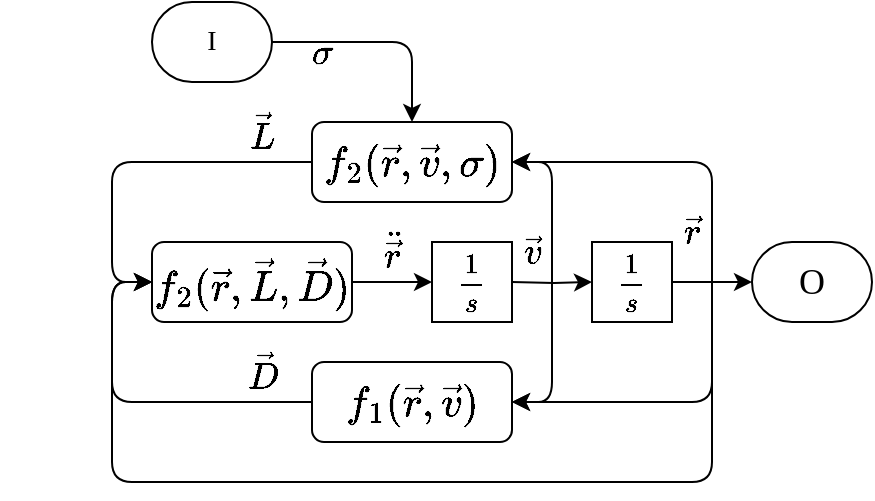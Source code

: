 <mxfile>
    <diagram id="YKh7LrF5BTuSwjBW5BxR" name="Page-1">
        <mxGraphModel dx="703" dy="383" grid="1" gridSize="10" guides="1" tooltips="1" connect="1" arrows="1" fold="1" page="1" pageScale="1" pageWidth="827" pageHeight="1169" math="1" shadow="0">
            <root>
                <mxCell id="0"/>
                <mxCell id="1" parent="0"/>
                <mxCell id="10" style="edgeStyle=none;html=1;entryX=0.5;entryY=0;entryDx=0;entryDy=0;fontSize=18;" parent="1" source="uHtXdqYaOmYZvteWbgWJ-4" target="28" edge="1">
                    <mxGeometry relative="1" as="geometry">
                        <mxPoint x="365" y="80" as="targetPoint"/>
                        <Array as="points">
                            <mxPoint x="350" y="60"/>
                        </Array>
                    </mxGeometry>
                </mxCell>
                <mxCell id="uHtXdqYaOmYZvteWbgWJ-4" value="&lt;font face=&quot;Times New Roman&quot; style=&quot;font-size: 14px&quot;&gt;I&lt;/font&gt;" style="rounded=1;whiteSpace=wrap;html=1;arcSize=50;" parent="1" vertex="1">
                    <mxGeometry x="220" y="40" width="60" height="40" as="geometry"/>
                </mxCell>
                <mxCell id="uHtXdqYaOmYZvteWbgWJ-5" value="&lt;font face=&quot;Times New Roman&quot; style=&quot;font-size: 18px&quot;&gt;O&lt;/font&gt;" style="rounded=1;whiteSpace=wrap;html=1;arcSize=50;" parent="1" vertex="1">
                    <mxGeometry x="520" y="160" width="60" height="40" as="geometry"/>
                </mxCell>
                <mxCell id="dlhDrgj7KIVcupZ_G-h5-3" value="" style="edgeStyle=orthogonalEdgeStyle;rounded=0;orthogonalLoop=1;jettySize=auto;html=1;" parent="1" target="dlhDrgj7KIVcupZ_G-h5-2" edge="1">
                    <mxGeometry relative="1" as="geometry">
                        <mxPoint x="400" y="180" as="sourcePoint"/>
                    </mxGeometry>
                </mxCell>
                <mxCell id="dlhDrgj7KIVcupZ_G-h5-4" value="" style="edgeStyle=orthogonalEdgeStyle;rounded=0;orthogonalLoop=1;jettySize=auto;html=1;entryX=0;entryY=0.5;entryDx=0;entryDy=0;" parent="1" source="dlhDrgj7KIVcupZ_G-h5-2" target="uHtXdqYaOmYZvteWbgWJ-5" edge="1">
                    <mxGeometry relative="1" as="geometry">
                        <mxPoint x="530" y="180" as="targetPoint"/>
                    </mxGeometry>
                </mxCell>
                <mxCell id="dlhDrgj7KIVcupZ_G-h5-2" value="$$\frac{1}{s}$$" style="whiteSpace=wrap;html=1;aspect=fixed;" parent="1" vertex="1">
                    <mxGeometry x="440" y="160" width="40" height="40" as="geometry"/>
                </mxCell>
                <mxCell id="2" value="&lt;span style=&quot;font-family: &amp;#34;times new roman&amp;#34;&quot;&gt;$$\sigma$$&lt;/span&gt;" style="text;html=1;align=center;verticalAlign=middle;resizable=0;points=[];autosize=1;strokeColor=none;fillColor=none;fontSize=18;" parent="1" vertex="1">
                    <mxGeometry x="255" y="50" width="100" height="30" as="geometry"/>
                </mxCell>
                <mxCell id="3" value="&lt;span style=&quot;font-family: &amp;#34;times new roman&amp;#34;&quot;&gt;$$\vec{r}$$&lt;/span&gt;" style="text;html=1;align=center;verticalAlign=middle;resizable=0;points=[];autosize=1;strokeColor=none;fillColor=none;fontSize=18;" parent="1" vertex="1">
                    <mxGeometry x="440" y="140" width="100" height="30" as="geometry"/>
                </mxCell>
                <mxCell id="4" value="&lt;span style=&quot;font-family: &amp;#34;times new roman&amp;#34;&quot;&gt;$$\vec{v}$$&lt;/span&gt;" style="text;html=1;align=center;verticalAlign=middle;resizable=0;points=[];autosize=1;strokeColor=none;fillColor=none;fontSize=18;" parent="1" vertex="1">
                    <mxGeometry x="355" y="150" width="110" height="30" as="geometry"/>
                </mxCell>
                <mxCell id="5" value="$$\frac{1}{s}$$" style="whiteSpace=wrap;html=1;aspect=fixed;" parent="1" vertex="1">
                    <mxGeometry x="360" y="160" width="40" height="40" as="geometry"/>
                </mxCell>
                <mxCell id="12" style="edgeStyle=none;html=1;entryX=0;entryY=0.5;entryDx=0;entryDy=0;fontSize=18;exitX=1;exitY=0.5;exitDx=0;exitDy=0;" parent="1" source="30" target="5" edge="1">
                    <mxGeometry relative="1" as="geometry">
                        <mxPoint x="320" y="180" as="sourcePoint"/>
                    </mxGeometry>
                </mxCell>
                <mxCell id="15" value="&lt;span style=&quot;font-family: &amp;#34;times new roman&amp;#34;&quot;&gt;$$\vec{D}$$&lt;/span&gt;" style="text;html=1;align=center;verticalAlign=middle;resizable=0;points=[];autosize=1;strokeColor=none;fillColor=none;fontSize=18;" parent="1" vertex="1">
                    <mxGeometry x="220" y="210" width="110" height="30" as="geometry"/>
                </mxCell>
                <mxCell id="16" value="&lt;span style=&quot;font-family: &amp;#34;times new roman&amp;#34;&quot;&gt;$$\vec{L}$$&lt;/span&gt;" style="text;html=1;align=center;verticalAlign=middle;resizable=0;points=[];autosize=1;strokeColor=none;fillColor=none;fontSize=18;" parent="1" vertex="1">
                    <mxGeometry x="220" y="90" width="110" height="30" as="geometry"/>
                </mxCell>
                <mxCell id="26" style="edgeStyle=none;html=1;entryX=0;entryY=0.5;entryDx=0;entryDy=0;fontSize=18;exitX=0;exitY=0.5;exitDx=0;exitDy=0;" parent="1" source="28" target="30" edge="1">
                    <mxGeometry relative="1" as="geometry">
                        <mxPoint x="330" y="110.8" as="sourcePoint"/>
                        <mxPoint x="280" y="180" as="targetPoint"/>
                        <Array as="points">
                            <mxPoint x="200" y="120"/>
                            <mxPoint x="200" y="180"/>
                        </Array>
                    </mxGeometry>
                </mxCell>
                <mxCell id="22" style="edgeStyle=none;html=1;fontSize=18;entryX=1;entryY=0.5;entryDx=0;entryDy=0;" parent="1" target="29" edge="1">
                    <mxGeometry relative="1" as="geometry">
                        <mxPoint x="360" y="240" as="targetPoint"/>
                        <mxPoint x="420" y="180" as="sourcePoint"/>
                        <Array as="points">
                            <mxPoint x="420" y="240"/>
                        </Array>
                    </mxGeometry>
                </mxCell>
                <mxCell id="24" style="edgeStyle=none;html=1;entryX=0;entryY=0.5;entryDx=0;entryDy=0;fontSize=18;exitX=0;exitY=0.5;exitDx=0;exitDy=0;" parent="1" source="29" target="30" edge="1">
                    <mxGeometry relative="1" as="geometry">
                        <mxPoint x="320" y="240" as="sourcePoint"/>
                        <mxPoint x="280" y="180" as="targetPoint"/>
                        <Array as="points">
                            <mxPoint x="200" y="240"/>
                            <mxPoint x="200" y="180"/>
                        </Array>
                    </mxGeometry>
                </mxCell>
                <mxCell id="25" style="edgeStyle=none;html=1;fontSize=18;entryX=1;entryY=0.5;entryDx=0;entryDy=0;" parent="1" target="28" edge="1">
                    <mxGeometry relative="1" as="geometry">
                        <mxPoint x="400" y="115" as="targetPoint"/>
                        <mxPoint x="420" y="180" as="sourcePoint"/>
                        <Array as="points">
                            <mxPoint x="420" y="120"/>
                        </Array>
                    </mxGeometry>
                </mxCell>
                <mxCell id="27" value="&lt;span style=&quot;font-family: &amp;#34;times new roman&amp;#34;&quot;&gt;$$\ddot{\vec{r}}$$&lt;/span&gt;" style="text;html=1;align=center;verticalAlign=middle;resizable=0;points=[];autosize=1;strokeColor=none;fillColor=none;fontSize=18;" parent="1" vertex="1">
                    <mxGeometry x="260" y="150" width="160" height="30" as="geometry"/>
                </mxCell>
                <mxCell id="28" value="$$f_2(\vec{r},\vec{v},\sigma)$$" style="rounded=1;whiteSpace=wrap;html=1;fontSize=18;" parent="1" vertex="1">
                    <mxGeometry x="300" y="100" width="100" height="40" as="geometry"/>
                </mxCell>
                <mxCell id="29" value="$$f_1(\vec{r},\vec{v})$$" style="rounded=1;whiteSpace=wrap;html=1;fontSize=18;" parent="1" vertex="1">
                    <mxGeometry x="300" y="220" width="100" height="40" as="geometry"/>
                </mxCell>
                <mxCell id="30" value="&lt;span&gt;$$f_2(\vec{r},\vec{L},\vec{D})$$&lt;/span&gt;" style="rounded=1;whiteSpace=wrap;html=1;fontSize=18;" parent="1" vertex="1">
                    <mxGeometry x="220" y="160" width="100" height="40" as="geometry"/>
                </mxCell>
                <mxCell id="31" style="edgeStyle=none;html=1;fontSize=18;entryX=0;entryY=0.5;entryDx=0;entryDy=0;" parent="1" target="30" edge="1">
                    <mxGeometry relative="1" as="geometry">
                        <mxPoint x="200" y="250" as="targetPoint"/>
                        <mxPoint x="500" y="180" as="sourcePoint"/>
                        <Array as="points">
                            <mxPoint x="500" y="280"/>
                            <mxPoint x="200" y="280"/>
                            <mxPoint x="200" y="180"/>
                        </Array>
                    </mxGeometry>
                </mxCell>
                <mxCell id="33" style="edgeStyle=none;html=1;fontSize=18;entryX=1;entryY=0.5;entryDx=0;entryDy=0;" edge="1" parent="1" target="29">
                    <mxGeometry relative="1" as="geometry">
                        <mxPoint x="410" y="250" as="targetPoint"/>
                        <mxPoint x="500" y="180" as="sourcePoint"/>
                        <Array as="points">
                            <mxPoint x="500" y="240"/>
                        </Array>
                    </mxGeometry>
                </mxCell>
                <mxCell id="34" style="edgeStyle=none;html=1;fontSize=18;entryX=1;entryY=0.5;entryDx=0;entryDy=0;" edge="1" parent="1" target="28">
                    <mxGeometry relative="1" as="geometry">
                        <mxPoint x="410" y="250" as="targetPoint"/>
                        <mxPoint x="500" y="180" as="sourcePoint"/>
                        <Array as="points">
                            <mxPoint x="500" y="120"/>
                        </Array>
                    </mxGeometry>
                </mxCell>
            </root>
        </mxGraphModel>
    </diagram>
</mxfile>